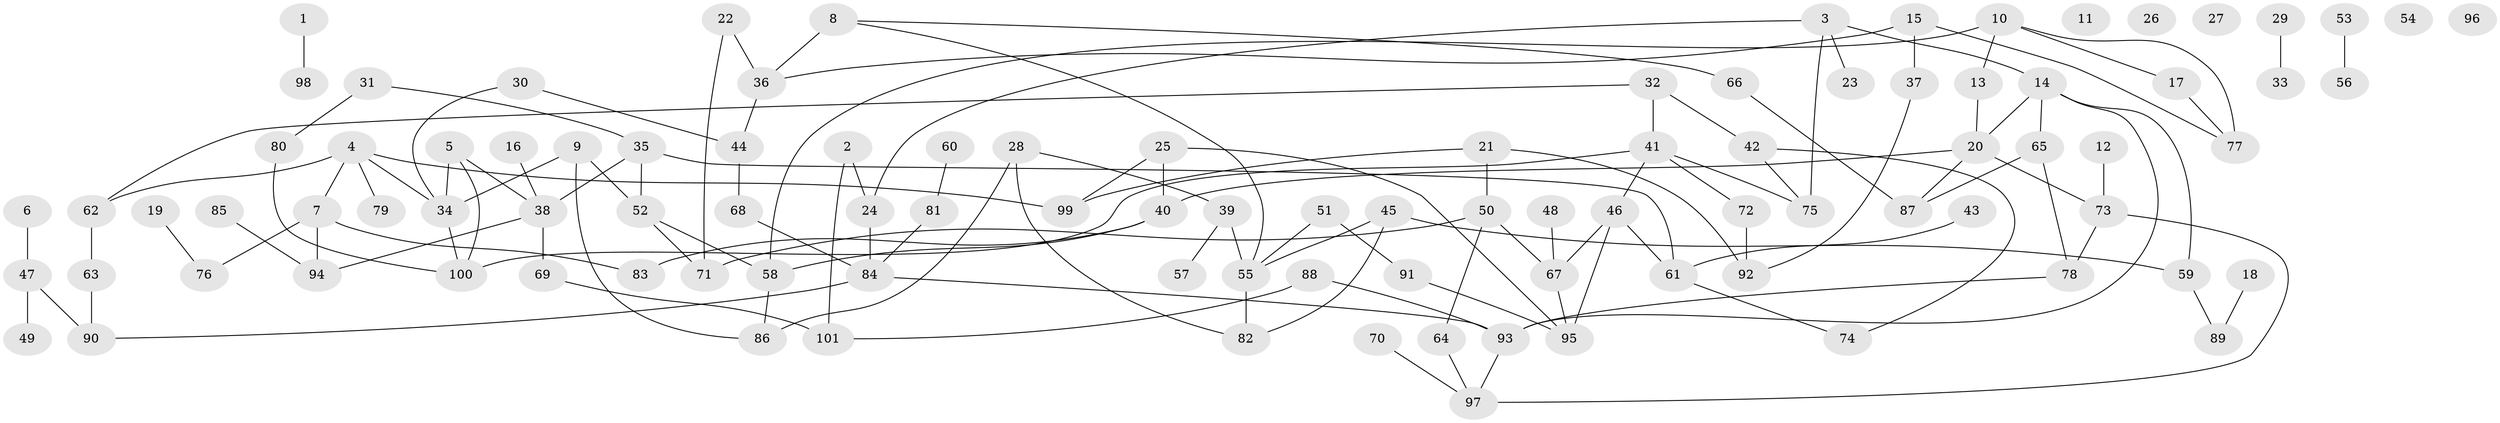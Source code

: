 // Generated by graph-tools (version 1.1) at 2025/49/03/09/25 03:49:05]
// undirected, 101 vertices, 130 edges
graph export_dot {
graph [start="1"]
  node [color=gray90,style=filled];
  1;
  2;
  3;
  4;
  5;
  6;
  7;
  8;
  9;
  10;
  11;
  12;
  13;
  14;
  15;
  16;
  17;
  18;
  19;
  20;
  21;
  22;
  23;
  24;
  25;
  26;
  27;
  28;
  29;
  30;
  31;
  32;
  33;
  34;
  35;
  36;
  37;
  38;
  39;
  40;
  41;
  42;
  43;
  44;
  45;
  46;
  47;
  48;
  49;
  50;
  51;
  52;
  53;
  54;
  55;
  56;
  57;
  58;
  59;
  60;
  61;
  62;
  63;
  64;
  65;
  66;
  67;
  68;
  69;
  70;
  71;
  72;
  73;
  74;
  75;
  76;
  77;
  78;
  79;
  80;
  81;
  82;
  83;
  84;
  85;
  86;
  87;
  88;
  89;
  90;
  91;
  92;
  93;
  94;
  95;
  96;
  97;
  98;
  99;
  100;
  101;
  1 -- 98;
  2 -- 24;
  2 -- 101;
  3 -- 14;
  3 -- 23;
  3 -- 24;
  3 -- 75;
  4 -- 7;
  4 -- 34;
  4 -- 62;
  4 -- 79;
  4 -- 99;
  5 -- 34;
  5 -- 38;
  5 -- 100;
  6 -- 47;
  7 -- 76;
  7 -- 83;
  7 -- 94;
  8 -- 36;
  8 -- 55;
  8 -- 66;
  9 -- 34;
  9 -- 52;
  9 -- 86;
  10 -- 13;
  10 -- 17;
  10 -- 58;
  10 -- 77;
  12 -- 73;
  13 -- 20;
  14 -- 20;
  14 -- 59;
  14 -- 65;
  14 -- 93;
  15 -- 36;
  15 -- 37;
  15 -- 77;
  16 -- 38;
  17 -- 77;
  18 -- 89;
  19 -- 76;
  20 -- 40;
  20 -- 73;
  20 -- 87;
  21 -- 50;
  21 -- 92;
  21 -- 99;
  22 -- 36;
  22 -- 71;
  24 -- 84;
  25 -- 40;
  25 -- 95;
  25 -- 99;
  28 -- 39;
  28 -- 82;
  28 -- 86;
  29 -- 33;
  30 -- 34;
  30 -- 44;
  31 -- 35;
  31 -- 80;
  32 -- 41;
  32 -- 42;
  32 -- 62;
  34 -- 100;
  35 -- 38;
  35 -- 52;
  35 -- 61;
  36 -- 44;
  37 -- 92;
  38 -- 69;
  38 -- 94;
  39 -- 55;
  39 -- 57;
  40 -- 58;
  40 -- 83;
  41 -- 46;
  41 -- 72;
  41 -- 75;
  41 -- 100;
  42 -- 74;
  42 -- 75;
  43 -- 61;
  44 -- 68;
  45 -- 55;
  45 -- 59;
  45 -- 82;
  46 -- 61;
  46 -- 67;
  46 -- 95;
  47 -- 49;
  47 -- 90;
  48 -- 67;
  50 -- 64;
  50 -- 67;
  50 -- 71;
  51 -- 55;
  51 -- 91;
  52 -- 58;
  52 -- 71;
  53 -- 56;
  55 -- 82;
  58 -- 86;
  59 -- 89;
  60 -- 81;
  61 -- 74;
  62 -- 63;
  63 -- 90;
  64 -- 97;
  65 -- 78;
  65 -- 87;
  66 -- 87;
  67 -- 95;
  68 -- 84;
  69 -- 101;
  70 -- 97;
  72 -- 92;
  73 -- 78;
  73 -- 97;
  78 -- 93;
  80 -- 100;
  81 -- 84;
  84 -- 90;
  84 -- 93;
  85 -- 94;
  88 -- 93;
  88 -- 101;
  91 -- 95;
  93 -- 97;
}
